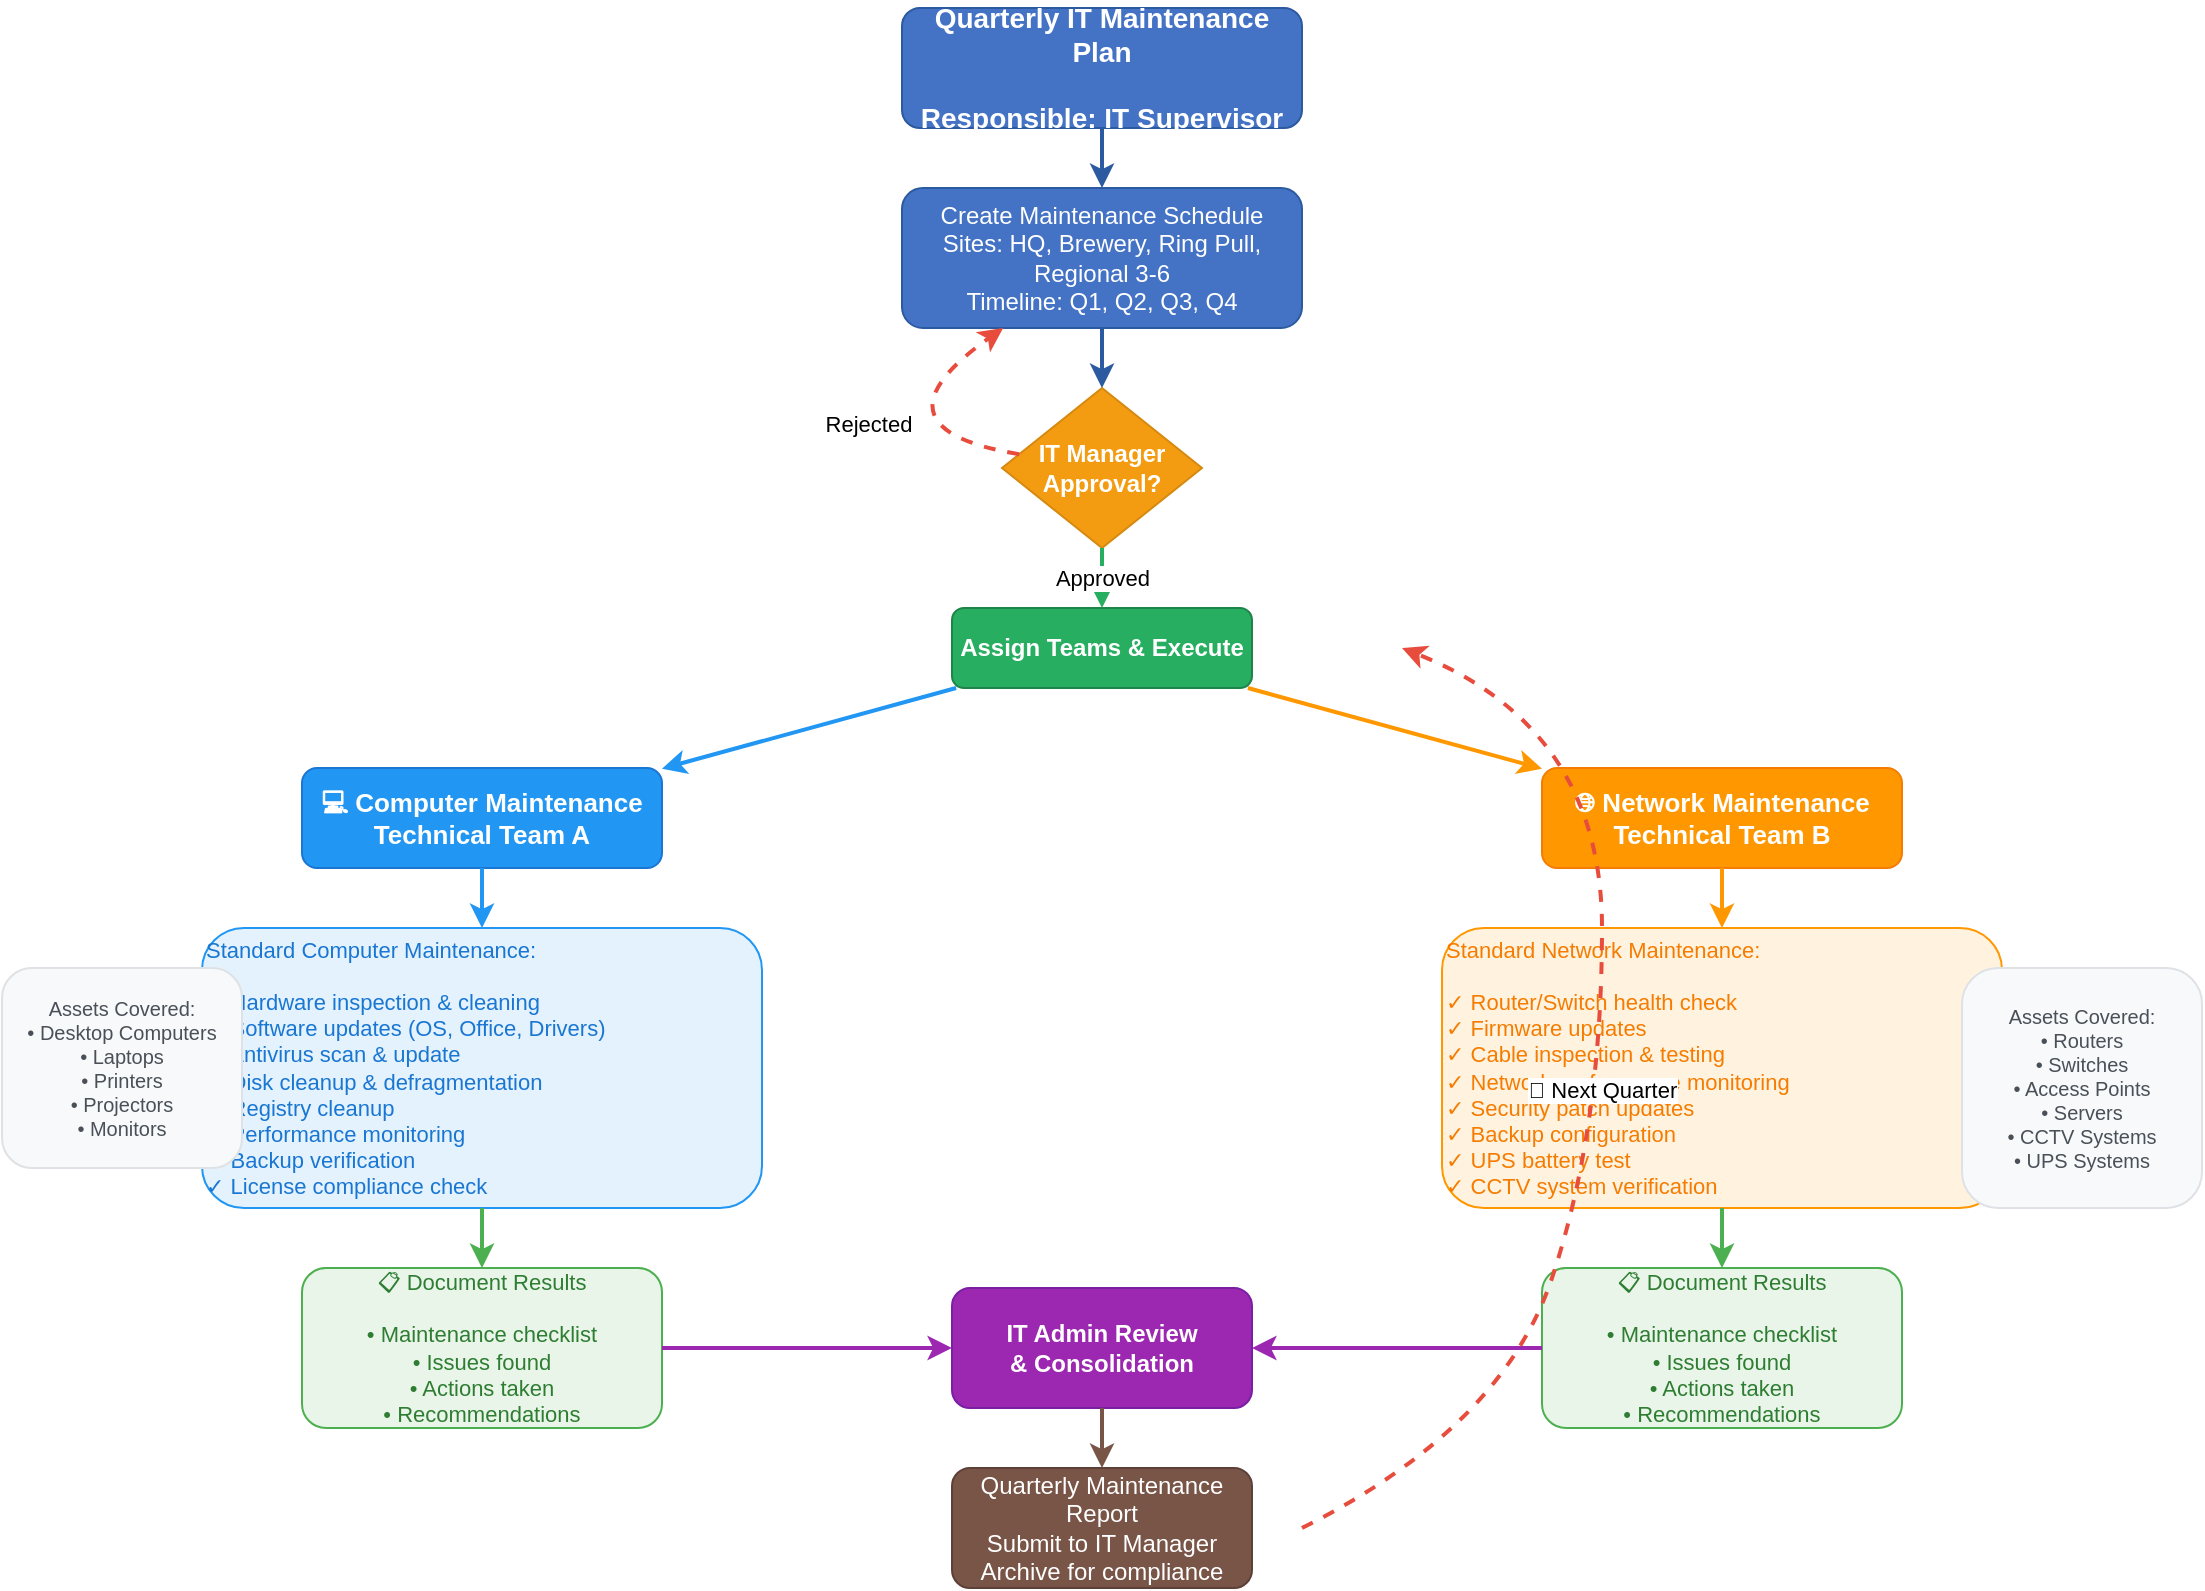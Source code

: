 <mxfile>
    <diagram name="Standard IT Maintenance Workflow" id="standard">
        <mxGraphModel dx="824" dy="779" grid="1" gridSize="10" guides="1" tooltips="1" connect="1" arrows="1" fold="1" page="1" pageScale="1" pageWidth="1200" pageHeight="800" math="0" shadow="0">
            <root>
                <mxCell id="0"/>
                <mxCell id="1" parent="0"/>
                <mxCell id="start" value="Quarterly IT Maintenance Plan&#xa;&#xa;Responsible: IT Supervisor" style="rounded=1;whiteSpace=wrap;html=1;fillColor=#4472C4;fontColor=#ffffff;strokeColor=#2c5aa0;fontSize=14;fontStyle=1;" parent="1" vertex="1">
                    <mxGeometry x="500" y="40" width="200" height="60" as="geometry"/>
                </mxCell>
                <mxCell id="planning" value="Create Maintenance Schedule&lt;br&gt;Sites: HQ, Brewery, Ring Pull, Regional 3-6&lt;br&gt;Timeline: Q1, Q2, Q3, Q4" style="rounded=1;whiteSpace=wrap;html=1;fillColor=#4472C4;fontColor=#ffffff;strokeColor=#2c5aa0;fontSize=12;" parent="1" vertex="1">
                    <mxGeometry x="500" y="130" width="200" height="70" as="geometry"/>
                </mxCell>
                <mxCell id="approval" value="IT Manager&#xa;Approval?" style="rhombus;whiteSpace=wrap;html=1;fillColor=#f39c12;fontColor=#ffffff;strokeColor=#d68910;fontSize=12;fontStyle=1;" parent="1" vertex="1">
                    <mxGeometry x="550" y="230" width="100" height="80" as="geometry"/>
                </mxCell>
                <mxCell id="split" value="Assign Teams &amp; Execute" style="rounded=1;whiteSpace=wrap;html=1;fillColor=#27ae60;fontColor=#ffffff;strokeColor=#1e8449;fontSize=12;fontStyle=1;" parent="1" vertex="1">
                    <mxGeometry x="525" y="340" width="150" height="40" as="geometry"/>
                </mxCell>
                <mxCell id="computerBranch" value="💻 Computer Maintenance&#xa;Technical Team A" style="rounded=1;whiteSpace=wrap;html=1;fillColor=#2196F3;fontColor=#ffffff;strokeColor=#1976D2;fontSize=13;fontStyle=1;" parent="1" vertex="1">
                    <mxGeometry x="200" y="420" width="180" height="50" as="geometry"/>
                </mxCell>
                <mxCell id="networkBranch" value="🌐 Network Maintenance&#xa;Technical Team B" style="rounded=1;whiteSpace=wrap;html=1;fillColor=#FF9800;fontColor=#ffffff;strokeColor=#F57C00;fontSize=13;fontStyle=1;" parent="1" vertex="1">
                    <mxGeometry x="820" y="420" width="180" height="50" as="geometry"/>
                </mxCell>
                <mxCell id="computerTasks" value="Standard Computer Maintenance:&#xa;&#xa;✓ Hardware inspection &amp; cleaning&#xa;✓ Software updates (OS, Office, Drivers)&#xa;✓ Antivirus scan &amp; update&#xa;✓ Disk cleanup &amp; defragmentation&#xa;✓ Registry cleanup&#xa;✓ Performance monitoring&#xa;✓ Backup verification&#xa;✓ License compliance check" style="rounded=1;whiteSpace=wrap;html=1;fillColor=#E3F2FD;fontColor=#1976D2;strokeColor=#2196F3;fontSize=11;align=left;" parent="1" vertex="1">
                    <mxGeometry x="150" y="500" width="280" height="140" as="geometry"/>
                </mxCell>
                <mxCell id="networkTasks" value="Standard Network Maintenance:&#xa;&#xa;✓ Router/Switch health check&#xa;✓ Firmware updates&#xa;✓ Cable inspection &amp; testing&#xa;✓ Network performance monitoring&#xa;✓ Security patch updates&#xa;✓ Backup configuration&#xa;✓ UPS battery test&#xa;✓ CCTV system verification" style="rounded=1;whiteSpace=wrap;html=1;fillColor=#FFF3E0;fontColor=#F57C00;strokeColor=#FF9800;fontSize=11;align=left;" parent="1" vertex="1">
                    <mxGeometry x="770" y="500" width="280" height="140" as="geometry"/>
                </mxCell>
                <mxCell id="computerAssets" value="Assets Covered:&#xa;• Desktop Computers&#xa;• Laptops&#xa;• Printers&#xa;• Projectors&#xa;• Monitors" style="rounded=1;whiteSpace=wrap;html=1;fillColor=#f8f9fa;fontColor=#495057;strokeColor=#dee2e6;fontSize=10;" parent="1" vertex="1">
                    <mxGeometry x="50" y="520" width="120" height="100" as="geometry"/>
                </mxCell>
                <mxCell id="networkAssets" value="Assets Covered:&#xa;• Routers&#xa;• Switches&#xa;• Access Points&#xa;• Servers&#xa;• CCTV Systems&#xa;• UPS Systems" style="rounded=1;whiteSpace=wrap;html=1;fillColor=#f8f9fa;fontColor=#495057;strokeColor=#dee2e6;fontSize=10;" parent="1" vertex="1">
                    <mxGeometry x="1030" y="520" width="120" height="120" as="geometry"/>
                </mxCell>
                <mxCell id="computerDoc" value="📋 Document Results&#xa;&#xa;• Maintenance checklist&#xa;• Issues found&#xa;• Actions taken&#xa;• Recommendations" style="rounded=1;whiteSpace=wrap;html=1;fillColor=#E8F5E8;fontColor=#2E7D32;strokeColor=#4CAF50;fontSize=11;" parent="1" vertex="1">
                    <mxGeometry x="200" y="670" width="180" height="80" as="geometry"/>
                </mxCell>
                <mxCell id="networkDoc" value="📋 Document Results&#xa;&#xa;• Maintenance checklist&#xa;• Issues found&#xa;• Actions taken&#xa;• Recommendations" style="rounded=1;whiteSpace=wrap;html=1;fillColor=#E8F5E8;fontColor=#2E7D32;strokeColor=#4CAF50;fontSize=11;" parent="1" vertex="1">
                    <mxGeometry x="820" y="670" width="180" height="80" as="geometry"/>
                </mxCell>
                <mxCell id="review" value="IT Admin Review&#xa;&amp; Consolidation" style="rounded=1;whiteSpace=wrap;html=1;fillColor=#9C27B0;fontColor=#ffffff;strokeColor=#7B1FA2;fontSize=12;fontStyle=1;" parent="1" vertex="1">
                    <mxGeometry x="525" y="680" width="150" height="60" as="geometry"/>
                </mxCell>
                <mxCell id="finalReport" value="Quarterly Maintenance Report&lt;br&gt;Submit to IT Manager&lt;br&gt;Archive for compliance" style="rounded=1;whiteSpace=wrap;html=1;fillColor=#795548;fontColor=#ffffff;strokeColor=#5D4037;fontSize=12;" parent="1" vertex="1">
                    <mxGeometry x="525" y="770" width="150" height="60" as="geometry"/>
                </mxCell>
                <mxCell id="loopBack" value="🔄 Next Quarter" style="curved=1;endArrow=classic;html=1;rounded=0;strokeWidth=2;strokeColor=#e74c3c;dashed=1;" parent="1" edge="1">
                    <mxGeometry width="50" height="50" relative="1" as="geometry">
                        <mxPoint x="700" y="800" as="sourcePoint"/>
                        <mxPoint x="750" y="360" as="targetPoint"/>
                        <Array as="points">
                            <mxPoint x="800" y="750"/>
                            <mxPoint x="850" y="600"/>
                            <mxPoint x="850" y="400"/>
                        </Array>
                    </mxGeometry>
                </mxCell>
                <mxCell id="arrow1" value="" style="endArrow=classic;html=1;strokeWidth=2;strokeColor=#2c5aa0;" parent="1" source="start" target="planning" edge="1">
                    <mxGeometry width="50" height="50" relative="1" as="geometry">
                        <mxPoint x="600" y="100" as="sourcePoint"/>
                        <mxPoint x="600" y="130" as="targetPoint"/>
                    </mxGeometry>
                </mxCell>
                <mxCell id="arrow2" value="" style="endArrow=classic;html=1;strokeWidth=2;strokeColor=#2c5aa0;" parent="1" source="planning" target="approval" edge="1">
                    <mxGeometry width="50" height="50" relative="1" as="geometry">
                        <mxPoint x="600" y="200" as="sourcePoint"/>
                        <mxPoint x="600" y="230" as="targetPoint"/>
                    </mxGeometry>
                </mxCell>
                <mxCell id="arrow3" value="Approved" style="endArrow=classic;html=1;strokeWidth=2;strokeColor=#27ae60;" parent="1" source="approval" target="split" edge="1">
                    <mxGeometry width="50" height="50" relative="1" as="geometry">
                        <mxPoint x="600" y="310" as="sourcePoint"/>
                        <mxPoint x="600" y="340" as="targetPoint"/>
                    </mxGeometry>
                </mxCell>
                <mxCell id="arrow4" value="" style="endArrow=classic;html=1;strokeWidth=2;strokeColor=#2196F3;" parent="1" source="split" target="computerBranch" edge="1">
                    <mxGeometry width="50" height="50" relative="1" as="geometry">
                        <mxPoint x="550" y="380" as="sourcePoint"/>
                        <mxPoint x="350" y="420" as="targetPoint"/>
                    </mxGeometry>
                </mxCell>
                <mxCell id="arrow5" value="" style="endArrow=classic;html=1;strokeWidth=2;strokeColor=#FF9800;" parent="1" source="split" target="networkBranch" edge="1">
                    <mxGeometry width="50" height="50" relative="1" as="geometry">
                        <mxPoint x="650" y="380" as="sourcePoint"/>
                        <mxPoint x="850" y="420" as="targetPoint"/>
                    </mxGeometry>
                </mxCell>
                <mxCell id="arrow6" value="" style="endArrow=classic;html=1;strokeWidth=2;strokeColor=#2196F3;" parent="1" source="computerBranch" target="computerTasks" edge="1">
                    <mxGeometry width="50" height="50" relative="1" as="geometry">
                        <mxPoint x="290" y="470" as="sourcePoint"/>
                        <mxPoint x="290" y="500" as="targetPoint"/>
                    </mxGeometry>
                </mxCell>
                <mxCell id="arrow7" value="" style="endArrow=classic;html=1;strokeWidth=2;strokeColor=#FF9800;" parent="1" source="networkBranch" target="networkTasks" edge="1">
                    <mxGeometry width="50" height="50" relative="1" as="geometry">
                        <mxPoint x="910" y="470" as="sourcePoint"/>
                        <mxPoint x="910" y="500" as="targetPoint"/>
                    </mxGeometry>
                </mxCell>
                <mxCell id="arrow8" value="" style="endArrow=classic;html=1;strokeWidth=2;strokeColor=#4CAF50;" parent="1" source="computerTasks" target="computerDoc" edge="1">
                    <mxGeometry width="50" height="50" relative="1" as="geometry">
                        <mxPoint x="290" y="640" as="sourcePoint"/>
                        <mxPoint x="290" y="670" as="targetPoint"/>
                    </mxGeometry>
                </mxCell>
                <mxCell id="arrow9" value="" style="endArrow=classic;html=1;strokeWidth=2;strokeColor=#4CAF50;" parent="1" source="networkTasks" target="networkDoc" edge="1">
                    <mxGeometry width="50" height="50" relative="1" as="geometry">
                        <mxPoint x="910" y="640" as="sourcePoint"/>
                        <mxPoint x="910" y="670" as="targetPoint"/>
                    </mxGeometry>
                </mxCell>
                <mxCell id="arrow10" value="" style="endArrow=classic;html=1;strokeWidth=2;strokeColor=#9C27B0;" parent="1" source="computerDoc" target="review" edge="1">
                    <mxGeometry width="50" height="50" relative="1" as="geometry">
                        <mxPoint x="380" y="710" as="sourcePoint"/>
                        <mxPoint x="525" y="710" as="targetPoint"/>
                    </mxGeometry>
                </mxCell>
                <mxCell id="arrow11" value="" style="endArrow=classic;html=1;strokeWidth=2;strokeColor=#9C27B0;" parent="1" source="networkDoc" target="review" edge="1">
                    <mxGeometry width="50" height="50" relative="1" as="geometry">
                        <mxPoint x="820" y="710" as="sourcePoint"/>
                        <mxPoint x="675" y="710" as="targetPoint"/>
                    </mxGeometry>
                </mxCell>
                <mxCell id="arrow12" value="" style="endArrow=classic;html=1;strokeWidth=2;strokeColor=#795548;" parent="1" source="review" target="finalReport" edge="1">
                    <mxGeometry width="50" height="50" relative="1" as="geometry">
                        <mxPoint x="600" y="740" as="sourcePoint"/>
                        <mxPoint x="600" y="770" as="targetPoint"/>
                    </mxGeometry>
                </mxCell>
                <mxCell id="rejectArrow" value="Rejected" style="curved=1;endArrow=classic;html=1;strokeWidth=2;strokeColor=#e74c3c;dashed=1;" parent="1" source="approval" target="planning" edge="1">
                    <mxGeometry width="50" height="50" relative="1" as="geometry">
                        <mxPoint x="550" y="270" as="sourcePoint"/>
                        <mxPoint x="500" y="200" as="targetPoint"/>
                        <Array as="points">
                            <mxPoint x="480" y="250"/>
                        </Array>
                    </mxGeometry>
                </mxCell>
            </root>
        </mxGraphModel>
    </diagram>
</mxfile>